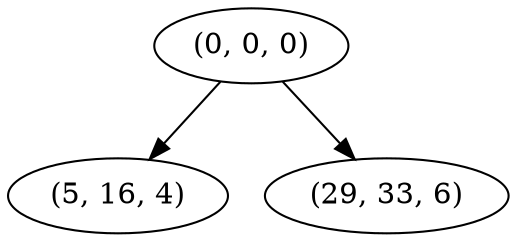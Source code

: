 digraph tree {
    "(0, 0, 0)";
    "(5, 16, 4)";
    "(29, 33, 6)";
    "(0, 0, 0)" -> "(5, 16, 4)";
    "(0, 0, 0)" -> "(29, 33, 6)";
}
